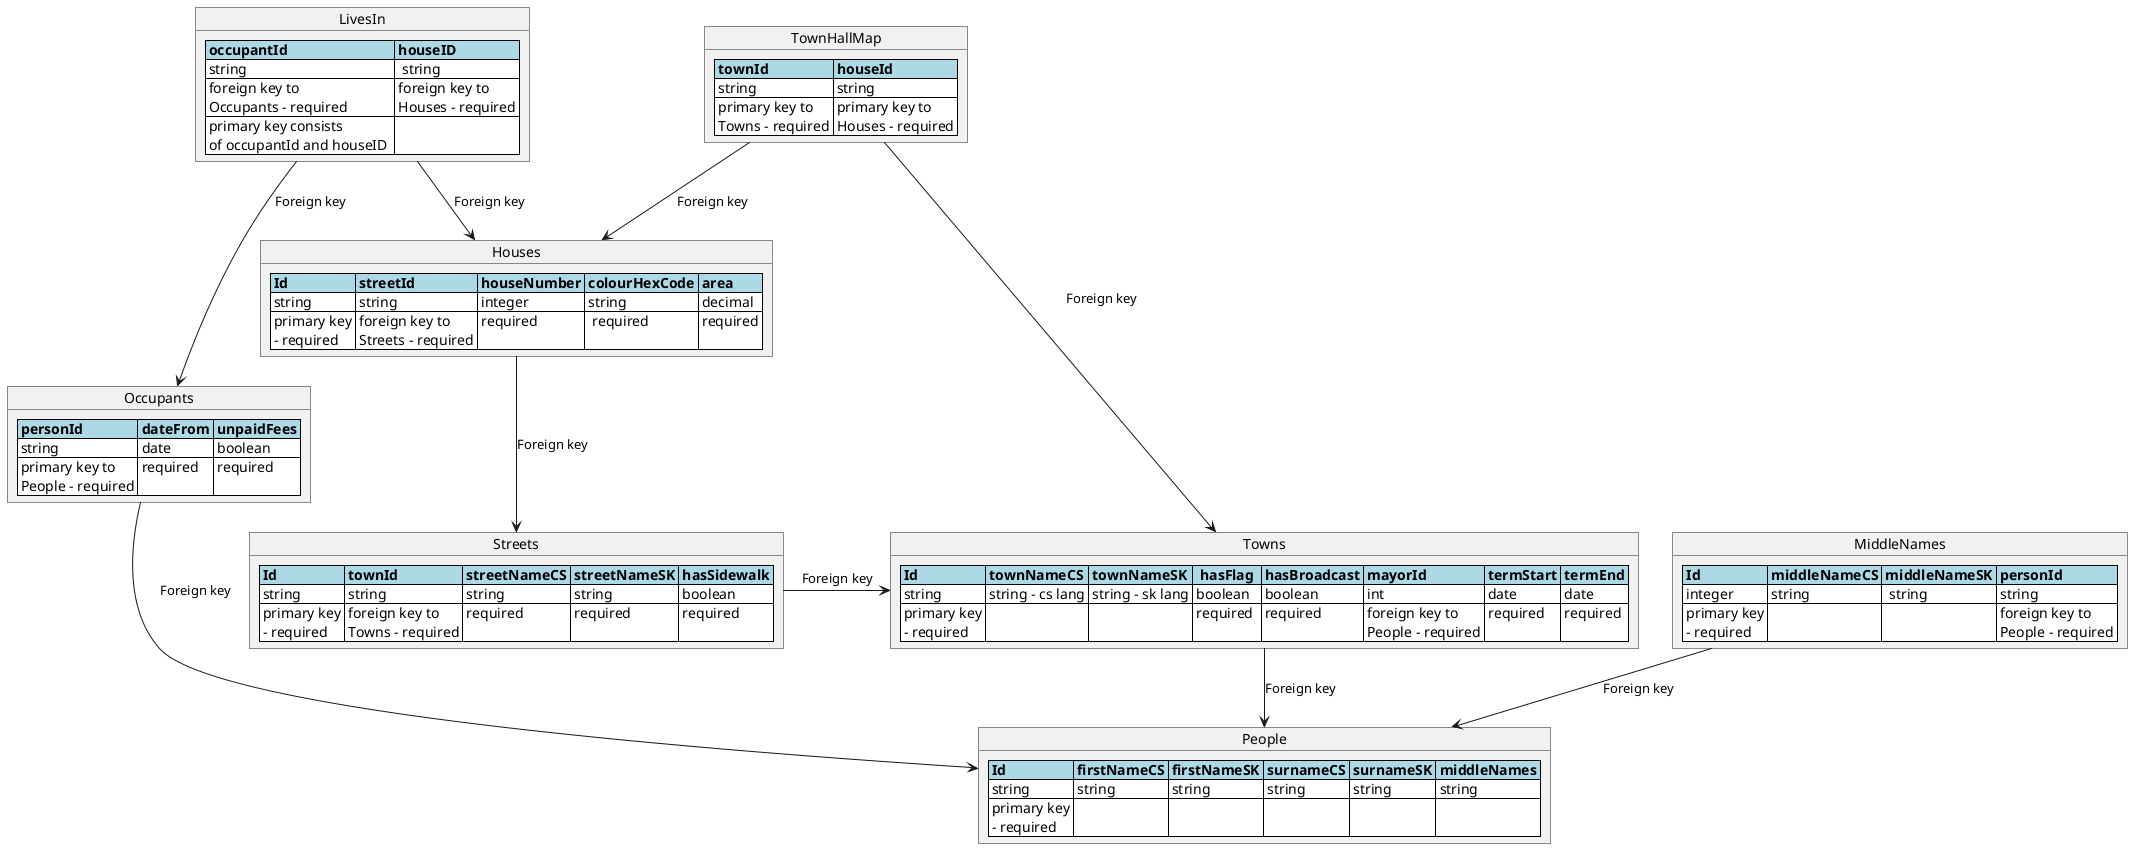 @startuml townDiagram

hide circle

object Towns {
  <#lightblue,#black>|= Id |= townNameCS |= townNameSK |=  hasFlag  |= hasBroadcast |= mayorId |= termStart |= termEnd |
  <#white>| string | string - cs lang | string - sk lang | boolean | boolean | int | date | date |
  <#white>| primary key \n - required | | | required | required | foreign key to \n People - required | required | required |
}

object People {
  <#lightblue,#black>|= Id |= firstNameCS |= firstNameSK |= surnameCS |= surnameSK |= middleNames |
  <#white>| string | string | string | string | string | string | 
  <#white>| primary key \n - required | | | | | |
}

object LivesIn {
  <#lightblue,#black>|= occupantId |= houseID |
  <#white>| string |  string |
  <#white>| foreign key to \n Occupants - required | foreign key to \n Houses - required |
  <#white>| primary key consists \n of occupantId and houseID  | |
}

object MiddleNames {
  <#lightblue,#black>|= Id |= middleNameCS |= middleNameSK |= personId |
  <#white>| integer | string |  string | string |
  <#white>| primary key \n - required | | | foreign key to \n People - required |
}

object Occupants {
  <#lightblue,#black>|= personId |= dateFrom |= unpaidFees |
  <#white>| string | date | boolean |
  <#white>| primary key to \n People - required | required | required |
}

object TownHallMap {
  <#lightblue,#black>|= townId |= houseId |
  <#white>| string | string |
  <#white>| primary key to \n Towns - required | primary key to \n Houses - required | date \n - required | boolean \n - required |
}

' TODO: the same problem with streetName and langs
object Streets {
  <#lightblue,#black>|= Id |= townId |= streetNameCS |= streetNameSK |= hasSidewalk |
  <#white>| string | string | string | string | boolean |
  <#white>| primary key \n - required | foreign key to \n Towns - required | required | required | required |
}

object Houses {
  <#lightblue,#black>|= Id |= streetId |= houseNumber |= colourHexCode |= area |
  <#white>| string | string | integer | string | decimal |
  <#white>| primary key \n - required | foreign key to \n Streets - required | required |  required | required |
}

Occupants -d-> People : "Foreign key"
Houses -d-> Streets : "Foreign key"
Streets -> Towns : "Foreign key"
Towns -d-> People : "Foreign key"
MiddleNames --> People : "Foreign key"
TownHallMap -d-> Towns : "Foreign key"
TownHallMap -d-> Houses : "Foreign key"
LivesIn --> Occupants : "Foreign key"
LivesIn --> Houses : "Foreign key"





@enduml